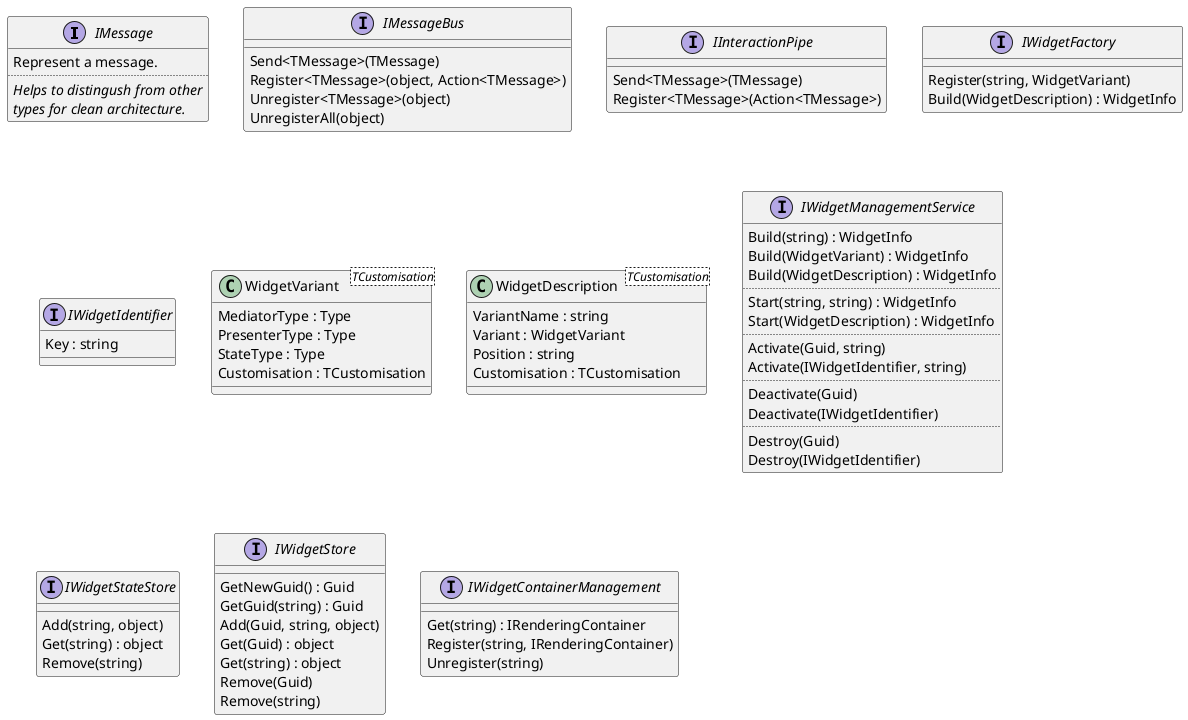 @startuml architecture

interface IMessage {
    Represent a message.
    ..
    <i>Helps to distingush from other</i>
    <i>types for clean architecture.</i>
}

interface IMessageBus {
    Send<TMessage>(TMessage)
    Register<TMessage>(object, Action<TMessage>)
    Unregister<TMessage>(object)
    UnregisterAll(object)
}

interface IInteractionPipe {
    Send<TMessage>(TMessage)
    Register<TMessage>(Action<TMessage>)
}

interface IWidgetFactory {
    Register(string, WidgetVariant)
    Build(WidgetDescription) : WidgetInfo
}

interface IWidgetIdentifier {
    Key : string
}

class WidgetVariant<TCustomisation> {
    MediatorType : Type
    PresenterType : Type
    StateType : Type
    Customisation : TCustomisation
}

class WidgetDescription<TCustomisation> {
    VariantName : string
    Variant : WidgetVariant
    Position : string
    Customisation : TCustomisation
}

interface IWidgetManagementService {
    Build(string) : WidgetInfo
    Build(WidgetVariant) : WidgetInfo
    Build(WidgetDescription) : WidgetInfo
    ..
    Start(string, string) : WidgetInfo
    Start(WidgetDescription) : WidgetInfo
    ..
    Activate(Guid, string)
    Activate(IWidgetIdentifier, string)
    ..
    Deactivate(Guid)
    Deactivate(IWidgetIdentifier)
    ..
    Destroy(Guid)
    Destroy(IWidgetIdentifier)
}

interface IWidgetStateStore {
    Add(string, object)
    Get(string) : object
    Remove(string)
}

interface IWidgetStore {
    GetNewGuid() : Guid
    GetGuid(string) : Guid
    Add(Guid, string, object)
    Get(Guid) : object
    Get(string) : object
    Remove(Guid)
    Remove(string)
}

interface IWidgetContainerManagement {
    Get(string) : IRenderingContainer
    Register(string, IRenderingContainer)
    Unregister(string)
}

@enduml

@startuml messaging

collections components order 1
participant Mediator order 2
entity MessageBus order 3
collections services order 4

== Interactions (platform) ==

[-> components : send interaction
components -> components : bubling
components -> Mediator : receive

== Messages (logic) ==

Mediator -> MessageBus : send message
MessageBus -> services : receive
MessageBus -> Mediator : receive

...another time...

services -> MessageBus : send message
MessageBus -> Mediator : receive

@enduml

@startuml component-widget

class Widget {
    -VariantName : string
    -Position : string
    -Description : WidgetDescription
    +SetPosition(string)
    +SetDescription(WidgetDescription)
}

@enduml

@startuml component-container

class Container {
    -Key : string
    -ChildContent : RenderFragment
    +SetKey(string)
    +SetContent(RenderFragment)
}

@enduml

@startuml component-vm-region

class ViewModelRegion {
    -ChildContent: RenderFragment
    -ViewModel: INotifyPropertyChanged
    -Filter: string
}

@enduml

@startuml component-system

class SystemComponent<TModel> {
    <i>Implement connection with</i>
    <i>interaction pipeline.</i>
    ..
    -Model : TModel
    +SetModel(TModel)
    #RegisterChild(IComponent)
}

@enduml